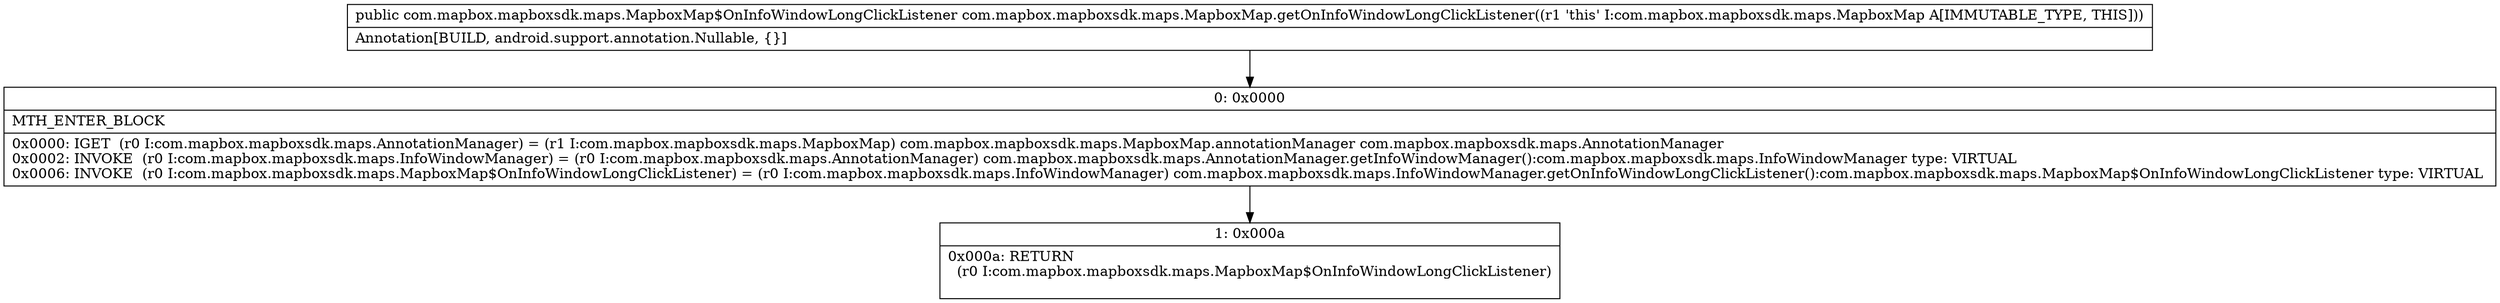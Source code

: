 digraph "CFG forcom.mapbox.mapboxsdk.maps.MapboxMap.getOnInfoWindowLongClickListener()Lcom\/mapbox\/mapboxsdk\/maps\/MapboxMap$OnInfoWindowLongClickListener;" {
Node_0 [shape=record,label="{0\:\ 0x0000|MTH_ENTER_BLOCK\l|0x0000: IGET  (r0 I:com.mapbox.mapboxsdk.maps.AnnotationManager) = (r1 I:com.mapbox.mapboxsdk.maps.MapboxMap) com.mapbox.mapboxsdk.maps.MapboxMap.annotationManager com.mapbox.mapboxsdk.maps.AnnotationManager \l0x0002: INVOKE  (r0 I:com.mapbox.mapboxsdk.maps.InfoWindowManager) = (r0 I:com.mapbox.mapboxsdk.maps.AnnotationManager) com.mapbox.mapboxsdk.maps.AnnotationManager.getInfoWindowManager():com.mapbox.mapboxsdk.maps.InfoWindowManager type: VIRTUAL \l0x0006: INVOKE  (r0 I:com.mapbox.mapboxsdk.maps.MapboxMap$OnInfoWindowLongClickListener) = (r0 I:com.mapbox.mapboxsdk.maps.InfoWindowManager) com.mapbox.mapboxsdk.maps.InfoWindowManager.getOnInfoWindowLongClickListener():com.mapbox.mapboxsdk.maps.MapboxMap$OnInfoWindowLongClickListener type: VIRTUAL \l}"];
Node_1 [shape=record,label="{1\:\ 0x000a|0x000a: RETURN  \l  (r0 I:com.mapbox.mapboxsdk.maps.MapboxMap$OnInfoWindowLongClickListener)\l \l}"];
MethodNode[shape=record,label="{public com.mapbox.mapboxsdk.maps.MapboxMap$OnInfoWindowLongClickListener com.mapbox.mapboxsdk.maps.MapboxMap.getOnInfoWindowLongClickListener((r1 'this' I:com.mapbox.mapboxsdk.maps.MapboxMap A[IMMUTABLE_TYPE, THIS]))  | Annotation[BUILD, android.support.annotation.Nullable, \{\}]\l}"];
MethodNode -> Node_0;
Node_0 -> Node_1;
}

